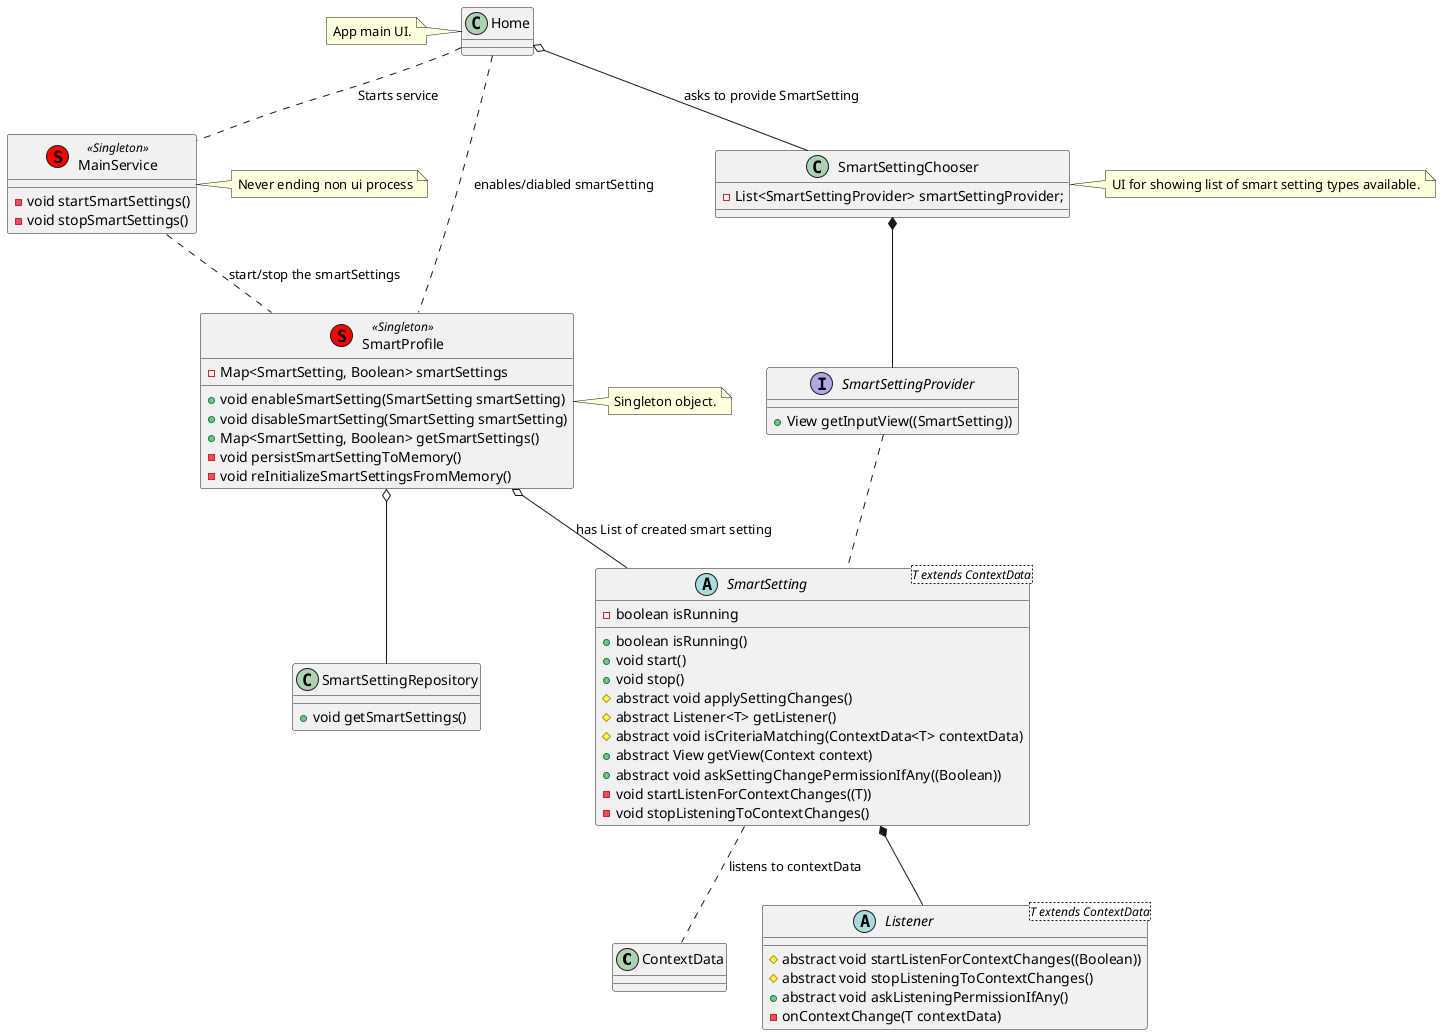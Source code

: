 @startuml

class ContextData {

}

abstract class SmartSetting<T extends ContextData> {
    - boolean isRunning
    + boolean isRunning()
    + void start()
    + void stop()
    # abstract void applySettingChanges()
    # abstract Listener<T> getListener()
    # abstract void isCriteriaMatching(ContextData<T> contextData)
    + abstract View getView(Context context)
    + abstract void askSettingChangePermissionIfAny((Boolean))
    - void startListenForContextChanges((T))
    - void stopListeningToContextChanges()
}

abstract class Listener<T extends ContextData> {
    # abstract void startListenForContextChanges((Boolean))
    # abstract void stopListeningToContextChanges()
    + abstract void askListeningPermissionIfAny()
    - onContextChange(T contextData)
}

SmartSetting *-- Listener

SmartSetting .. ContextData : listens to contextData

interface SmartSettingProvider {
    + View getInputView((SmartSetting))
}

SmartSettingProvider .. SmartSetting

class SmartProfile <<(S,red) Singleton>> {
    - Map<SmartSetting, Boolean> smartSettings
    + void enableSmartSetting(SmartSetting smartSetting)
    + void disableSmartSetting(SmartSetting smartSetting)
    + Map<SmartSetting, Boolean> getSmartSettings()
    - void persistSmartSettingToMemory()
    - void reInitializeSmartSettingsFromMemory()
}

note right of SmartProfile
Singleton object.
end note

SmartProfile o-- SmartSetting : has List of created smart setting

class SmartSettingChooser {
    - List<SmartSettingProvider> smartSettingProvider;
}

note right of SmartSettingChooser
UI for showing list of smart setting types available.
end note

SmartSettingChooser *-- SmartSettingProvider


class Home {

}

note left of Home {
    App main UI.
}

Home .. SmartProfile : enables/diabled smartSetting
Home o-- SmartSettingChooser : asks to provide SmartSetting

class MainService<<(S,red) Singleton>> {
    - void startSmartSettings()
    - void stopSmartSettings()
}

note left of MainService
Never ending non ui process
end note

MainService .. SmartProfile : start/stop the smartSettings

Home .. MainService : Starts service

class SmartSettingRepository {
    + void getSmartSettings()
}

SmartProfile o-- SmartSettingRepository

@enduml